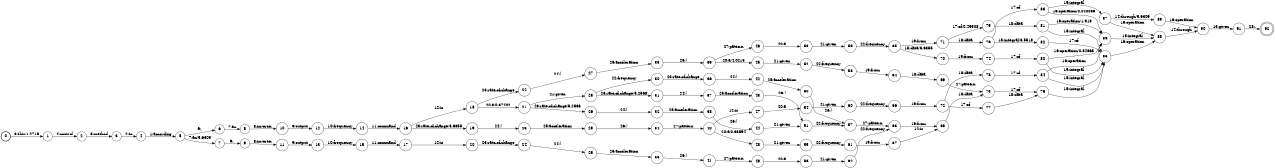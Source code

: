 digraph FST {
rankdir = LR;
size = "8.5,11";
label = "";
center = 1;
orientation = Portrait;
ranksep = "0.4";
nodesep = "0.25";
0 [label = "0", shape = circle, style = bold, fontsize = 14]
	0 -> 1 [label = "3:this/1.2715", fontsize = 14];
1 [label = "1", shape = circle, style = solid, fontsize = 14]
	1 -> 2 [label = "4:control", fontsize = 14];
2 [label = "2", shape = circle, style = solid, fontsize = 14]
	2 -> 3 [label = "5:method", fontsize = 14];
3 [label = "3", shape = circle, style = solid, fontsize = 14]
	3 -> 4 [label = "2:to", fontsize = 14];
4 [label = "4", shape = circle, style = solid, fontsize = 14]
	4 -> 5 [label = "1:according", fontsize = 14];
5 [label = "5", shape = circle, style = solid, fontsize = 14]
	5 -> 6 [label = "6:,", fontsize = 14];
	5 -> 7 [label = "7:an/5.6309", fontsize = 14];
6 [label = "6", shape = circle, style = solid, fontsize = 14]
	6 -> 8 [label = "7:an", fontsize = 14];
7 [label = "7", shape = circle, style = solid, fontsize = 14]
	7 -> 9 [label = "6:,", fontsize = 14];
8 [label = "8", shape = circle, style = solid, fontsize = 14]
	8 -> 10 [label = "8:inverter", fontsize = 14];
9 [label = "9", shape = circle, style = solid, fontsize = 14]
	9 -> 11 [label = "8:inverter", fontsize = 14];
10 [label = "10", shape = circle, style = solid, fontsize = 14]
	10 -> 12 [label = "9:output", fontsize = 14];
11 [label = "11", shape = circle, style = solid, fontsize = 14]
	11 -> 13 [label = "9:output", fontsize = 14];
12 [label = "12", shape = circle, style = solid, fontsize = 14]
	12 -> 14 [label = "10:frequency", fontsize = 14];
13 [label = "13", shape = circle, style = solid, fontsize = 14]
	13 -> 15 [label = "10:frequency", fontsize = 14];
14 [label = "14", shape = circle, style = solid, fontsize = 14]
	14 -> 16 [label = "11:command", fontsize = 14];
15 [label = "15", shape = circle, style = solid, fontsize = 14]
	15 -> 17 [label = "11:command", fontsize = 14];
16 [label = "16", shape = circle, style = solid, fontsize = 14]
	16 -> 18 [label = "12:is", fontsize = 14];
	16 -> 19 [label = "23:rate-of-change/3.6855", fontsize = 14];
17 [label = "17", shape = circle, style = solid, fontsize = 14]
	17 -> 20 [label = "12:is", fontsize = 14];
18 [label = "18", shape = circle, style = solid, fontsize = 14]
	18 -> 21 [label = "20:a/0.37402", fontsize = 14];
	18 -> 22 [label = "23:rate-of-change", fontsize = 14];
19 [label = "19", shape = circle, style = solid, fontsize = 14]
	19 -> 23 [label = "24:(", fontsize = 14];
20 [label = "20", shape = circle, style = solid, fontsize = 14]
	20 -> 24 [label = "23:rate-of-change", fontsize = 14];
21 [label = "21", shape = circle, style = solid, fontsize = 14]
	21 -> 25 [label = "21:given", fontsize = 14];
	21 -> 26 [label = "23:rate-of-change/5.2568", fontsize = 14];
22 [label = "22", shape = circle, style = solid, fontsize = 14]
	22 -> 27 [label = "24:(", fontsize = 14];
23 [label = "23", shape = circle, style = solid, fontsize = 14]
	23 -> 28 [label = "25:acceleration", fontsize = 14];
24 [label = "24", shape = circle, style = solid, fontsize = 14]
	24 -> 29 [label = "24:(", fontsize = 14];
25 [label = "25", shape = circle, style = solid, fontsize = 14]
	25 -> 30 [label = "22:frequency", fontsize = 14];
	25 -> 31 [label = "23:rate-of-change/5.2568", fontsize = 14];
26 [label = "26", shape = circle, style = solid, fontsize = 14]
	26 -> 32 [label = "24:(", fontsize = 14];
27 [label = "27", shape = circle, style = solid, fontsize = 14]
	27 -> 33 [label = "25:acceleration", fontsize = 14];
28 [label = "28", shape = circle, style = solid, fontsize = 14]
	28 -> 34 [label = "26:)", fontsize = 14];
29 [label = "29", shape = circle, style = solid, fontsize = 14]
	29 -> 35 [label = "25:acceleration", fontsize = 14];
30 [label = "30", shape = circle, style = solid, fontsize = 14]
	30 -> 36 [label = "23:rate-of-change", fontsize = 14];
31 [label = "31", shape = circle, style = solid, fontsize = 14]
	31 -> 37 [label = "24:(", fontsize = 14];
32 [label = "32", shape = circle, style = solid, fontsize = 14]
	32 -> 38 [label = "25:acceleration", fontsize = 14];
33 [label = "33", shape = circle, style = solid, fontsize = 14]
	33 -> 39 [label = "26:)", fontsize = 14];
34 [label = "34", shape = circle, style = solid, fontsize = 14]
	34 -> 40 [label = "27:pattern", fontsize = 14];
35 [label = "35", shape = circle, style = solid, fontsize = 14]
	35 -> 41 [label = "26:)", fontsize = 14];
36 [label = "36", shape = circle, style = solid, fontsize = 14]
	36 -> 42 [label = "24:(", fontsize = 14];
37 [label = "37", shape = circle, style = solid, fontsize = 14]
	37 -> 43 [label = "25:acceleration", fontsize = 14];
38 [label = "38", shape = circle, style = solid, fontsize = 14]
	38 -> 44 [label = "26:)", fontsize = 14];
39 [label = "39", shape = circle, style = solid, fontsize = 14]
	39 -> 45 [label = "20:a/4.0215", fontsize = 14];
	39 -> 46 [label = "27:pattern", fontsize = 14];
40 [label = "40", shape = circle, style = solid, fontsize = 14]
	40 -> 47 [label = "12:is", fontsize = 14];
	40 -> 48 [label = "20:a/0.33594", fontsize = 14];
41 [label = "41", shape = circle, style = solid, fontsize = 14]
	41 -> 49 [label = "27:pattern", fontsize = 14];
42 [label = "42", shape = circle, style = solid, fontsize = 14]
	42 -> 50 [label = "25:acceleration", fontsize = 14];
43 [label = "43", shape = circle, style = solid, fontsize = 14]
	43 -> 51 [label = "26:)", fontsize = 14];
44 [label = "44", shape = circle, style = solid, fontsize = 14]
	44 -> 51 [label = "21:given", fontsize = 14];
45 [label = "45", shape = circle, style = solid, fontsize = 14]
	45 -> 52 [label = "21:given", fontsize = 14];
46 [label = "46", shape = circle, style = solid, fontsize = 14]
	46 -> 53 [label = "20:a", fontsize = 14];
47 [label = "47", shape = circle, style = solid, fontsize = 14]
	47 -> 54 [label = "20:a", fontsize = 14];
48 [label = "48", shape = circle, style = solid, fontsize = 14]
	48 -> 55 [label = "21:given", fontsize = 14];
49 [label = "49", shape = circle, style = solid, fontsize = 14]
	49 -> 56 [label = "20:a", fontsize = 14];
50 [label = "50", shape = circle, style = solid, fontsize = 14]
	50 -> 57 [label = "26:)", fontsize = 14];
51 [label = "51", shape = circle, style = solid, fontsize = 14]
	51 -> 57 [label = "22:frequency", fontsize = 14];
52 [label = "52", shape = circle, style = solid, fontsize = 14]
	52 -> 58 [label = "22:frequency", fontsize = 14];
53 [label = "53", shape = circle, style = solid, fontsize = 14]
	53 -> 59 [label = "21:given", fontsize = 14];
54 [label = "54", shape = circle, style = solid, fontsize = 14]
	54 -> 60 [label = "21:given", fontsize = 14];
55 [label = "55", shape = circle, style = solid, fontsize = 14]
	55 -> 61 [label = "22:frequency", fontsize = 14];
56 [label = "56", shape = circle, style = solid, fontsize = 14]
	56 -> 62 [label = "21:given", fontsize = 14];
57 [label = "57", shape = circle, style = solid, fontsize = 14]
	57 -> 63 [label = "27:pattern", fontsize = 14];
58 [label = "58", shape = circle, style = solid, fontsize = 14]
	58 -> 64 [label = "19:from", fontsize = 14];
59 [label = "59", shape = circle, style = solid, fontsize = 14]
	59 -> 65 [label = "22:frequency", fontsize = 14];
60 [label = "60", shape = circle, style = solid, fontsize = 14]
	60 -> 66 [label = "22:frequency", fontsize = 14];
61 [label = "61", shape = circle, style = solid, fontsize = 14]
	61 -> 67 [label = "19:from", fontsize = 14];
62 [label = "62", shape = circle, style = solid, fontsize = 14]
	62 -> 63 [label = "22:frequency", fontsize = 14];
63 [label = "63", shape = circle, style = solid, fontsize = 14]
	63 -> 68 [label = "19:from", fontsize = 14];
64 [label = "64", shape = circle, style = solid, fontsize = 14]
	64 -> 69 [label = "18:data", fontsize = 14];
65 [label = "65", shape = circle, style = solid, fontsize = 14]
	65 -> 70 [label = "18:data/3.6855", fontsize = 14];
	65 -> 71 [label = "19:from", fontsize = 14];
66 [label = "66", shape = circle, style = solid, fontsize = 14]
	66 -> 72 [label = "19:from", fontsize = 14];
67 [label = "67", shape = circle, style = solid, fontsize = 14]
	67 -> 68 [label = "12:is", fontsize = 14];
68 [label = "68", shape = circle, style = solid, fontsize = 14]
	68 -> 73 [label = "18:data", fontsize = 14];
69 [label = "69", shape = circle, style = solid, fontsize = 14]
	69 -> 73 [label = "27:pattern", fontsize = 14];
70 [label = "70", shape = circle, style = solid, fontsize = 14]
	70 -> 74 [label = "19:from", fontsize = 14];
71 [label = "71", shape = circle, style = solid, fontsize = 14]
	71 -> 75 [label = "17:of/0.45508", fontsize = 14];
	71 -> 76 [label = "18:data", fontsize = 14];
72 [label = "72", shape = circle, style = solid, fontsize = 14]
	72 -> 77 [label = "17:of", fontsize = 14];
	72 -> 78 [label = "18:data", fontsize = 14];
73 [label = "73", shape = circle, style = solid, fontsize = 14]
	73 -> 79 [label = "17:of", fontsize = 14];
74 [label = "74", shape = circle, style = solid, fontsize = 14]
	74 -> 80 [label = "17:of", fontsize = 14];
75 [label = "75", shape = circle, style = solid, fontsize = 14]
	75 -> 81 [label = "18:data", fontsize = 14];
76 [label = "76", shape = circle, style = solid, fontsize = 14]
	76 -> 82 [label = "15:integral/3.5518", fontsize = 14];
	76 -> 83 [label = "17:of", fontsize = 14];
77 [label = "77", shape = circle, style = solid, fontsize = 14]
	77 -> 79 [label = "18:data", fontsize = 14];
78 [label = "78", shape = circle, style = solid, fontsize = 14]
	78 -> 84 [label = "17:of", fontsize = 14];
79 [label = "79", shape = circle, style = solid, fontsize = 14]
	79 -> 85 [label = "15:integral", fontsize = 14];
80 [label = "80", shape = circle, style = solid, fontsize = 14]
	80 -> 85 [label = "15:integral", fontsize = 14];
	80 -> 86 [label = "16:operation/0.84668", fontsize = 14];
81 [label = "81", shape = circle, style = solid, fontsize = 14]
	81 -> 85 [label = "15:integral", fontsize = 14];
	81 -> 86 [label = "16:operation/1.918", fontsize = 14];
82 [label = "82", shape = circle, style = solid, fontsize = 14]
	82 -> 85 [label = "17:of", fontsize = 14];
83 [label = "83", shape = circle, style = solid, fontsize = 14]
	83 -> 87 [label = "15:integral", fontsize = 14];
	83 -> 86 [label = "16:operation/0.040039", fontsize = 14];
84 [label = "84", shape = circle, style = solid, fontsize = 14]
	84 -> 85 [label = "15:integral", fontsize = 14];
	84 -> 86 [label = "16:operation", fontsize = 14];
85 [label = "85", shape = circle, style = solid, fontsize = 14]
	85 -> 88 [label = "16:operation", fontsize = 14];
86 [label = "86", shape = circle, style = solid, fontsize = 14]
	86 -> 88 [label = "15:integral", fontsize = 14];
87 [label = "87", shape = circle, style = solid, fontsize = 14]
	87 -> 89 [label = "14:through/5.6309", fontsize = 14];
	87 -> 88 [label = "16:operation", fontsize = 14];
88 [label = "88", shape = circle, style = solid, fontsize = 14]
	88 -> 90 [label = "14:through", fontsize = 14];
89 [label = "89", shape = circle, style = solid, fontsize = 14]
	89 -> 90 [label = "16:operation", fontsize = 14];
90 [label = "90", shape = circle, style = solid, fontsize = 14]
	90 -> 91 [label = "13:given", fontsize = 14];
91 [label = "91", shape = circle, style = solid, fontsize = 14]
	91 -> 92 [label = "28:.", fontsize = 14];
92 [label = "92", shape = doublecircle, style = solid, fontsize = 14]
}
